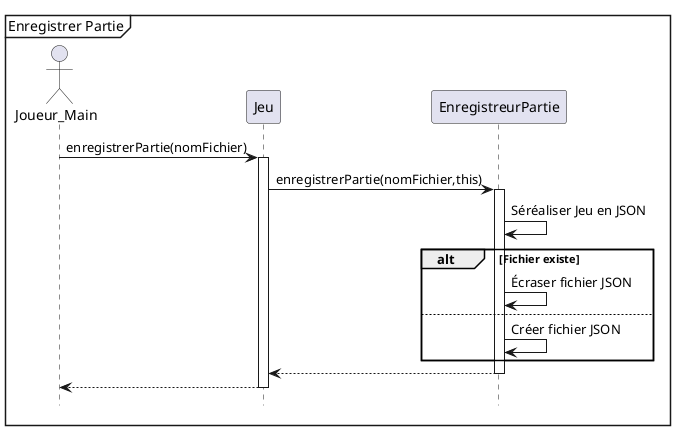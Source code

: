 @startuml
hide footbox
mainframe Enregistrer Partie

actor Joueur_Main as joueur
participant Jeu
participant EnregistreurPartie


joueur -> Jeu : enregistrerPartie(nomFichier)
activate Jeu
Jeu -> EnregistreurPartie : enregistrerPartie(nomFichier,this)
activate EnregistreurPartie
EnregistreurPartie -> EnregistreurPartie : Séréaliser Jeu en JSON
alt Fichier existe
    EnregistreurPartie -> EnregistreurPartie: Écraser fichier JSON
   else
   EnregistreurPartie -> EnregistreurPartie: Créer fichier JSON
end

EnregistreurPartie --> Jeu
deactivate EnregistreurPartie
Jeu --> joueur
deactivate Jeu

@enduml
